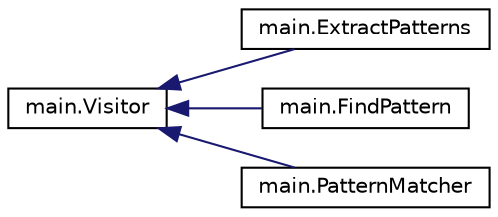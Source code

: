 digraph "Graphical Class Hierarchy"
{
  edge [fontname="Helvetica",fontsize="10",labelfontname="Helvetica",labelfontsize="10"];
  node [fontname="Helvetica",fontsize="10",shape=record];
  rankdir="LR";
  Node1 [label="main.Visitor",height=0.2,width=0.4,color="black", fillcolor="white", style="filled",URL="$interfacemain_1_1_visitor.html"];
  Node1 -> Node2 [dir="back",color="midnightblue",fontsize="10",style="solid",fontname="Helvetica"];
  Node2 [label="main.ExtractPatterns",height=0.2,width=0.4,color="black", fillcolor="white", style="filled",URL="$classmain_1_1_extract_patterns.html"];
  Node1 -> Node3 [dir="back",color="midnightblue",fontsize="10",style="solid",fontname="Helvetica"];
  Node3 [label="main.FindPattern",height=0.2,width=0.4,color="black", fillcolor="white", style="filled",URL="$classmain_1_1_find_pattern.html"];
  Node1 -> Node4 [dir="back",color="midnightblue",fontsize="10",style="solid",fontname="Helvetica"];
  Node4 [label="main.PatternMatcher",height=0.2,width=0.4,color="black", fillcolor="white", style="filled",URL="$classmain_1_1_pattern_matcher.html"];
}
